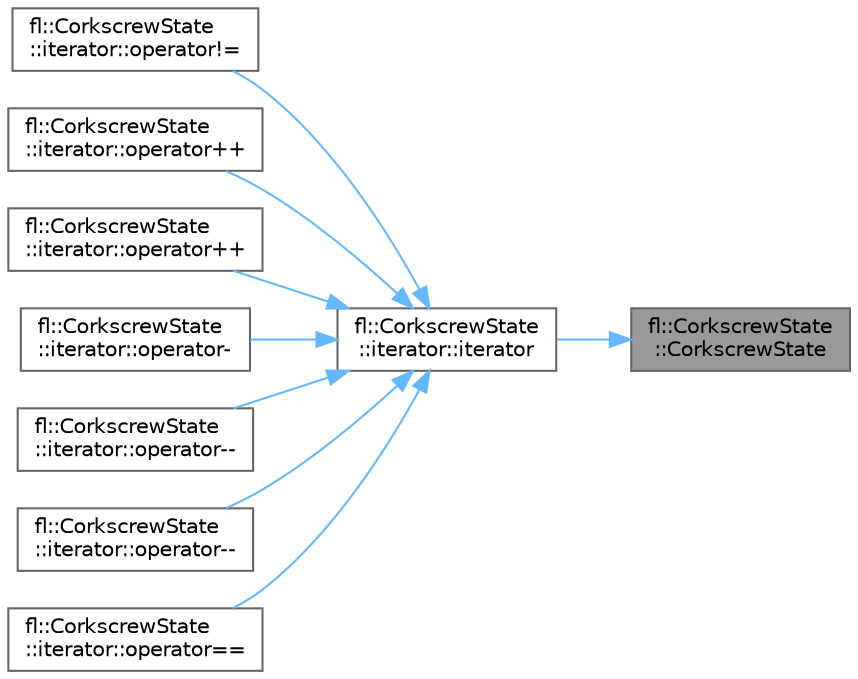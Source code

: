 digraph "fl::CorkscrewState::CorkscrewState"
{
 // INTERACTIVE_SVG=YES
 // LATEX_PDF_SIZE
  bgcolor="transparent";
  edge [fontname=Helvetica,fontsize=10,labelfontname=Helvetica,labelfontsize=10];
  node [fontname=Helvetica,fontsize=10,shape=box,height=0.2,width=0.4];
  rankdir="RL";
  Node1 [id="Node000001",label="fl::CorkscrewState\l::CorkscrewState",height=0.2,width=0.4,color="gray40", fillcolor="grey60", style="filled", fontcolor="black",tooltip=" "];
  Node1 -> Node2 [id="edge1_Node000001_Node000002",dir="back",color="steelblue1",style="solid",tooltip=" "];
  Node2 [id="Node000002",label="fl::CorkscrewState\l::iterator::iterator",height=0.2,width=0.4,color="grey40", fillcolor="white", style="filled",URL="$db/dde/classfl_1_1_corkscrew_state_1_1iterator_a7876b9c17f56f739b4aa3031cead2619.html#a7876b9c17f56f739b4aa3031cead2619",tooltip=" "];
  Node2 -> Node3 [id="edge2_Node000002_Node000003",dir="back",color="steelblue1",style="solid",tooltip=" "];
  Node3 [id="Node000003",label="fl::CorkscrewState\l::iterator::operator!=",height=0.2,width=0.4,color="grey40", fillcolor="white", style="filled",URL="$db/dde/classfl_1_1_corkscrew_state_1_1iterator_a4475757a4482f5c448f4ef1f2e99d35a.html#a4475757a4482f5c448f4ef1f2e99d35a",tooltip=" "];
  Node2 -> Node4 [id="edge3_Node000002_Node000004",dir="back",color="steelblue1",style="solid",tooltip=" "];
  Node4 [id="Node000004",label="fl::CorkscrewState\l::iterator::operator++",height=0.2,width=0.4,color="grey40", fillcolor="white", style="filled",URL="$db/dde/classfl_1_1_corkscrew_state_1_1iterator_afab98082fc99b804239938cef03ad7d7.html#afab98082fc99b804239938cef03ad7d7",tooltip=" "];
  Node2 -> Node5 [id="edge4_Node000002_Node000005",dir="back",color="steelblue1",style="solid",tooltip=" "];
  Node5 [id="Node000005",label="fl::CorkscrewState\l::iterator::operator++",height=0.2,width=0.4,color="grey40", fillcolor="white", style="filled",URL="$db/dde/classfl_1_1_corkscrew_state_1_1iterator_a0fa10b3862b2b77b6d947e250adff4ee.html#a0fa10b3862b2b77b6d947e250adff4ee",tooltip=" "];
  Node2 -> Node6 [id="edge5_Node000002_Node000006",dir="back",color="steelblue1",style="solid",tooltip=" "];
  Node6 [id="Node000006",label="fl::CorkscrewState\l::iterator::operator-",height=0.2,width=0.4,color="grey40", fillcolor="white", style="filled",URL="$db/dde/classfl_1_1_corkscrew_state_1_1iterator_a1aa439dbf6a0824421c5cb533ba870ad.html#a1aa439dbf6a0824421c5cb533ba870ad",tooltip=" "];
  Node2 -> Node7 [id="edge6_Node000002_Node000007",dir="back",color="steelblue1",style="solid",tooltip=" "];
  Node7 [id="Node000007",label="fl::CorkscrewState\l::iterator::operator--",height=0.2,width=0.4,color="grey40", fillcolor="white", style="filled",URL="$db/dde/classfl_1_1_corkscrew_state_1_1iterator_a4445cbf98df0442ac4746745b8f717b8.html#a4445cbf98df0442ac4746745b8f717b8",tooltip=" "];
  Node2 -> Node8 [id="edge7_Node000002_Node000008",dir="back",color="steelblue1",style="solid",tooltip=" "];
  Node8 [id="Node000008",label="fl::CorkscrewState\l::iterator::operator--",height=0.2,width=0.4,color="grey40", fillcolor="white", style="filled",URL="$db/dde/classfl_1_1_corkscrew_state_1_1iterator_ae429e62b3073bc0e3d7826caf6c8b372.html#ae429e62b3073bc0e3d7826caf6c8b372",tooltip=" "];
  Node2 -> Node9 [id="edge8_Node000002_Node000009",dir="back",color="steelblue1",style="solid",tooltip=" "];
  Node9 [id="Node000009",label="fl::CorkscrewState\l::iterator::operator==",height=0.2,width=0.4,color="grey40", fillcolor="white", style="filled",URL="$db/dde/classfl_1_1_corkscrew_state_1_1iterator_a8f4fd1580af1f3fef4945a159133dc98.html#a8f4fd1580af1f3fef4945a159133dc98",tooltip=" "];
}
